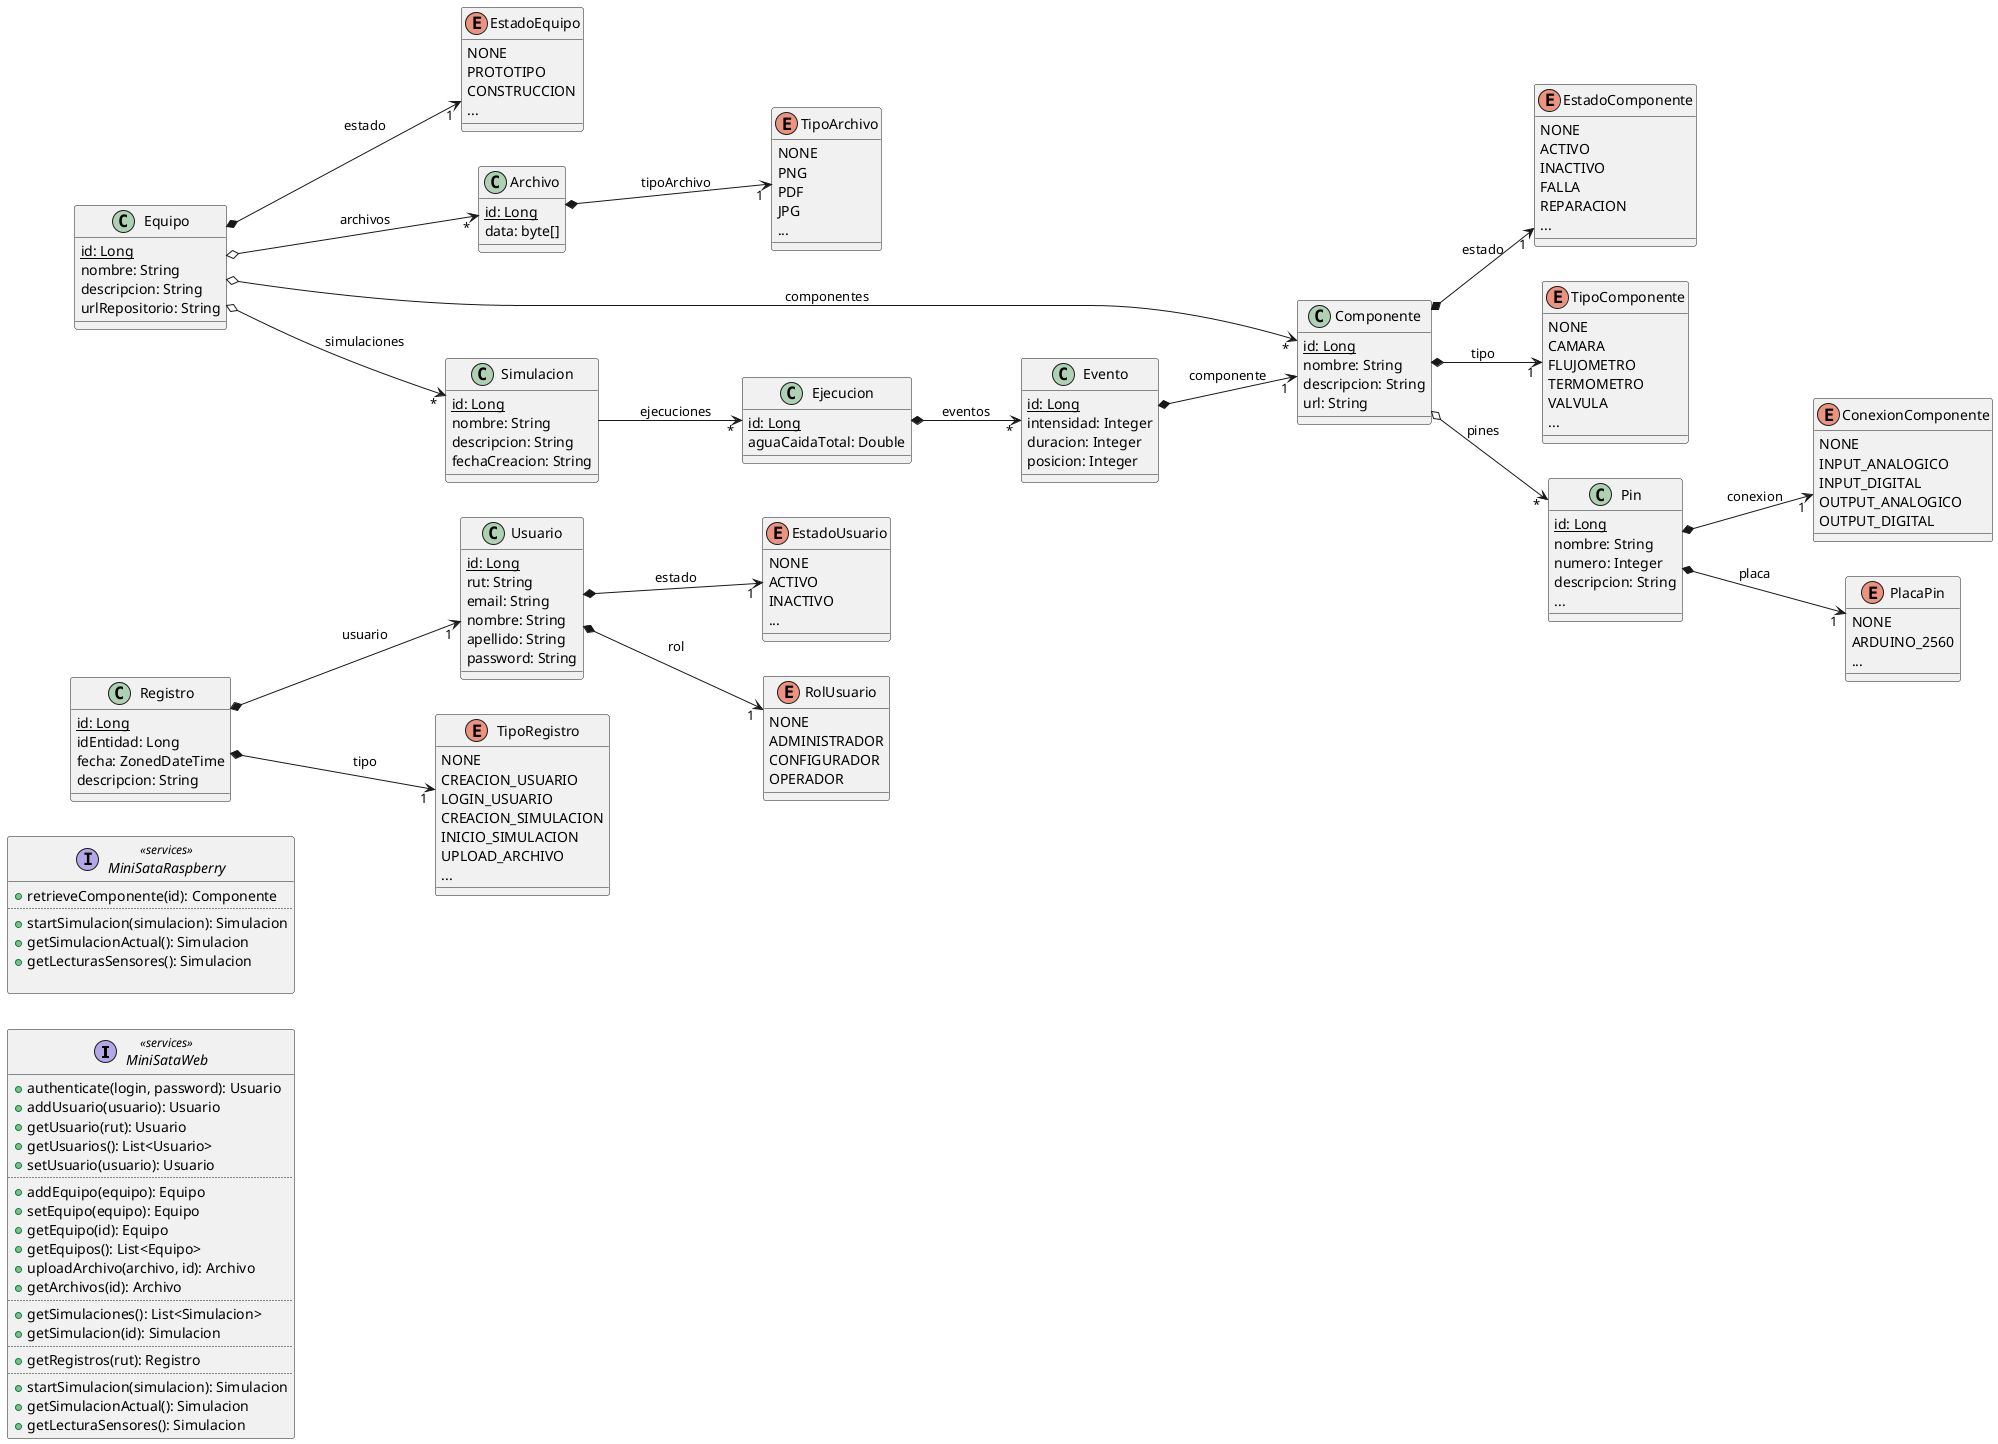 @startuml
left to right direction

interface MiniSataWeb <<services>> {
    + authenticate(login, password): Usuario
    + addUsuario(usuario): Usuario
    + getUsuario(rut): Usuario
    + getUsuarios(): List<Usuario>
    + setUsuario(usuario): Usuario
    ..
    + addEquipo(equipo): Equipo
    + setEquipo(equipo): Equipo
    + getEquipo(id): Equipo
    + getEquipos(): List<Equipo>
    + uploadArchivo(archivo, id): Archivo
    + getArchivos(id): Archivo
    ..
    + getSimulaciones(): List<Simulacion>
    + getSimulacion(id): Simulacion
    ..
    + getRegistros(rut): Registro
    ..
    + startSimulacion(simulacion): Simulacion
    + getSimulacionActual(): Simulacion
    + getLecturaSensores(): Simulacion
}

interface MiniSataRaspberry <<services>> {
    + retrieveComponente(id): Componente
    ..
    + startSimulacion(simulacion): Simulacion
    + getSimulacionActual(): Simulacion
    + getLecturasSensores(): Simulacion

}

class Usuario {
    {static} id: Long
    rut: String
    email: String
    nombre: String
    apellido: String
    password: String
}

enum EstadoUsuario {
    NONE
    ACTIVO
    INACTIVO
    ...
}

enum RolUsuario {
    NONE
    ADMINISTRADOR
    CONFIGURADOR
    OPERADOR
}

class Equipo {
    {static} id: Long
    nombre: String
    descripcion: String
    urlRepositorio: String
}


enum EstadoEquipo {
    NONE
    PROTOTIPO
    CONSTRUCCION
    ...
}

class Archivo {
    {static} id: Long
    data: byte[]
}

enum TipoArchivo {
    NONE
    PNG
    PDF
    JPG
    ...
}

class Componente {
    {static} id: Long
    nombre: String
    descripcion: String
    url: String
}

enum EstadoComponente {
    NONE
    ACTIVO
    INACTIVO
    FALLA
    REPARACION
    ...
}

enum ConexionComponente {
    NONE
    INPUT_ANALOGICO
    INPUT_DIGITAL
    OUTPUT_ANALOGICO
    OUTPUT_DIGITAL
}

enum TipoComponente {
    NONE
    CAMARA
    FLUJOMETRO
    TERMOMETRO
    VALVULA
    ...
}

class Pin {
    {static} id: Long
    nombre: String
    numero: Integer
    descripcion: String
    ...
}

enum PlacaPin {
    NONE
    ARDUINO_2560
    ...
}

class Simulacion {
    {static} id: Long
    nombre: String
    descripcion: String
    fechaCreacion: String
}

class Ejecucion {
    {static} id: Long
    aguaCaidaTotal: Double
}

class Evento {
    {static} id: Long
    intensidad: Integer
    duracion: Integer
    posicion: Integer
}

class Registro {
    {static} id: Long
    idEntidad: Long
    fecha: ZonedDateTime
    descripcion: String
}

enum TipoRegistro {
    NONE
    CREACION_USUARIO
    LOGIN_USUARIO
    CREACION_SIMULACION
    INICIO_SIMULACION
    UPLOAD_ARCHIVO
    ...
}

Usuario *--> "1" EstadoUsuario: estado
Usuario *--> "1" RolUsuario: rol

Equipo o--> "*" Simulacion: simulaciones
Equipo o--> "*" Componente: componentes
Equipo o--> "*" Archivo: archivos
Equipo *--> "1" EstadoEquipo: estado

Componente *--> "1" EstadoComponente: estado
Componente *--> "1" TipoComponente: tipo

Pin *--> "1"  PlacaPin: placa
Componente o--> "*" Pin: pines
Pin *--> "1" ConexionComponente: conexion


Archivo *--> "1"  TipoArchivo: tipoArchivo

Simulacion --> "*" Ejecucion: ejecuciones
Ejecucion *--> "*" Evento: eventos
Evento *--> "1" Componente: componente

Registro *--> "1" Usuario: usuario
Registro *--> "1" TipoRegistro: tipo

@enduml
